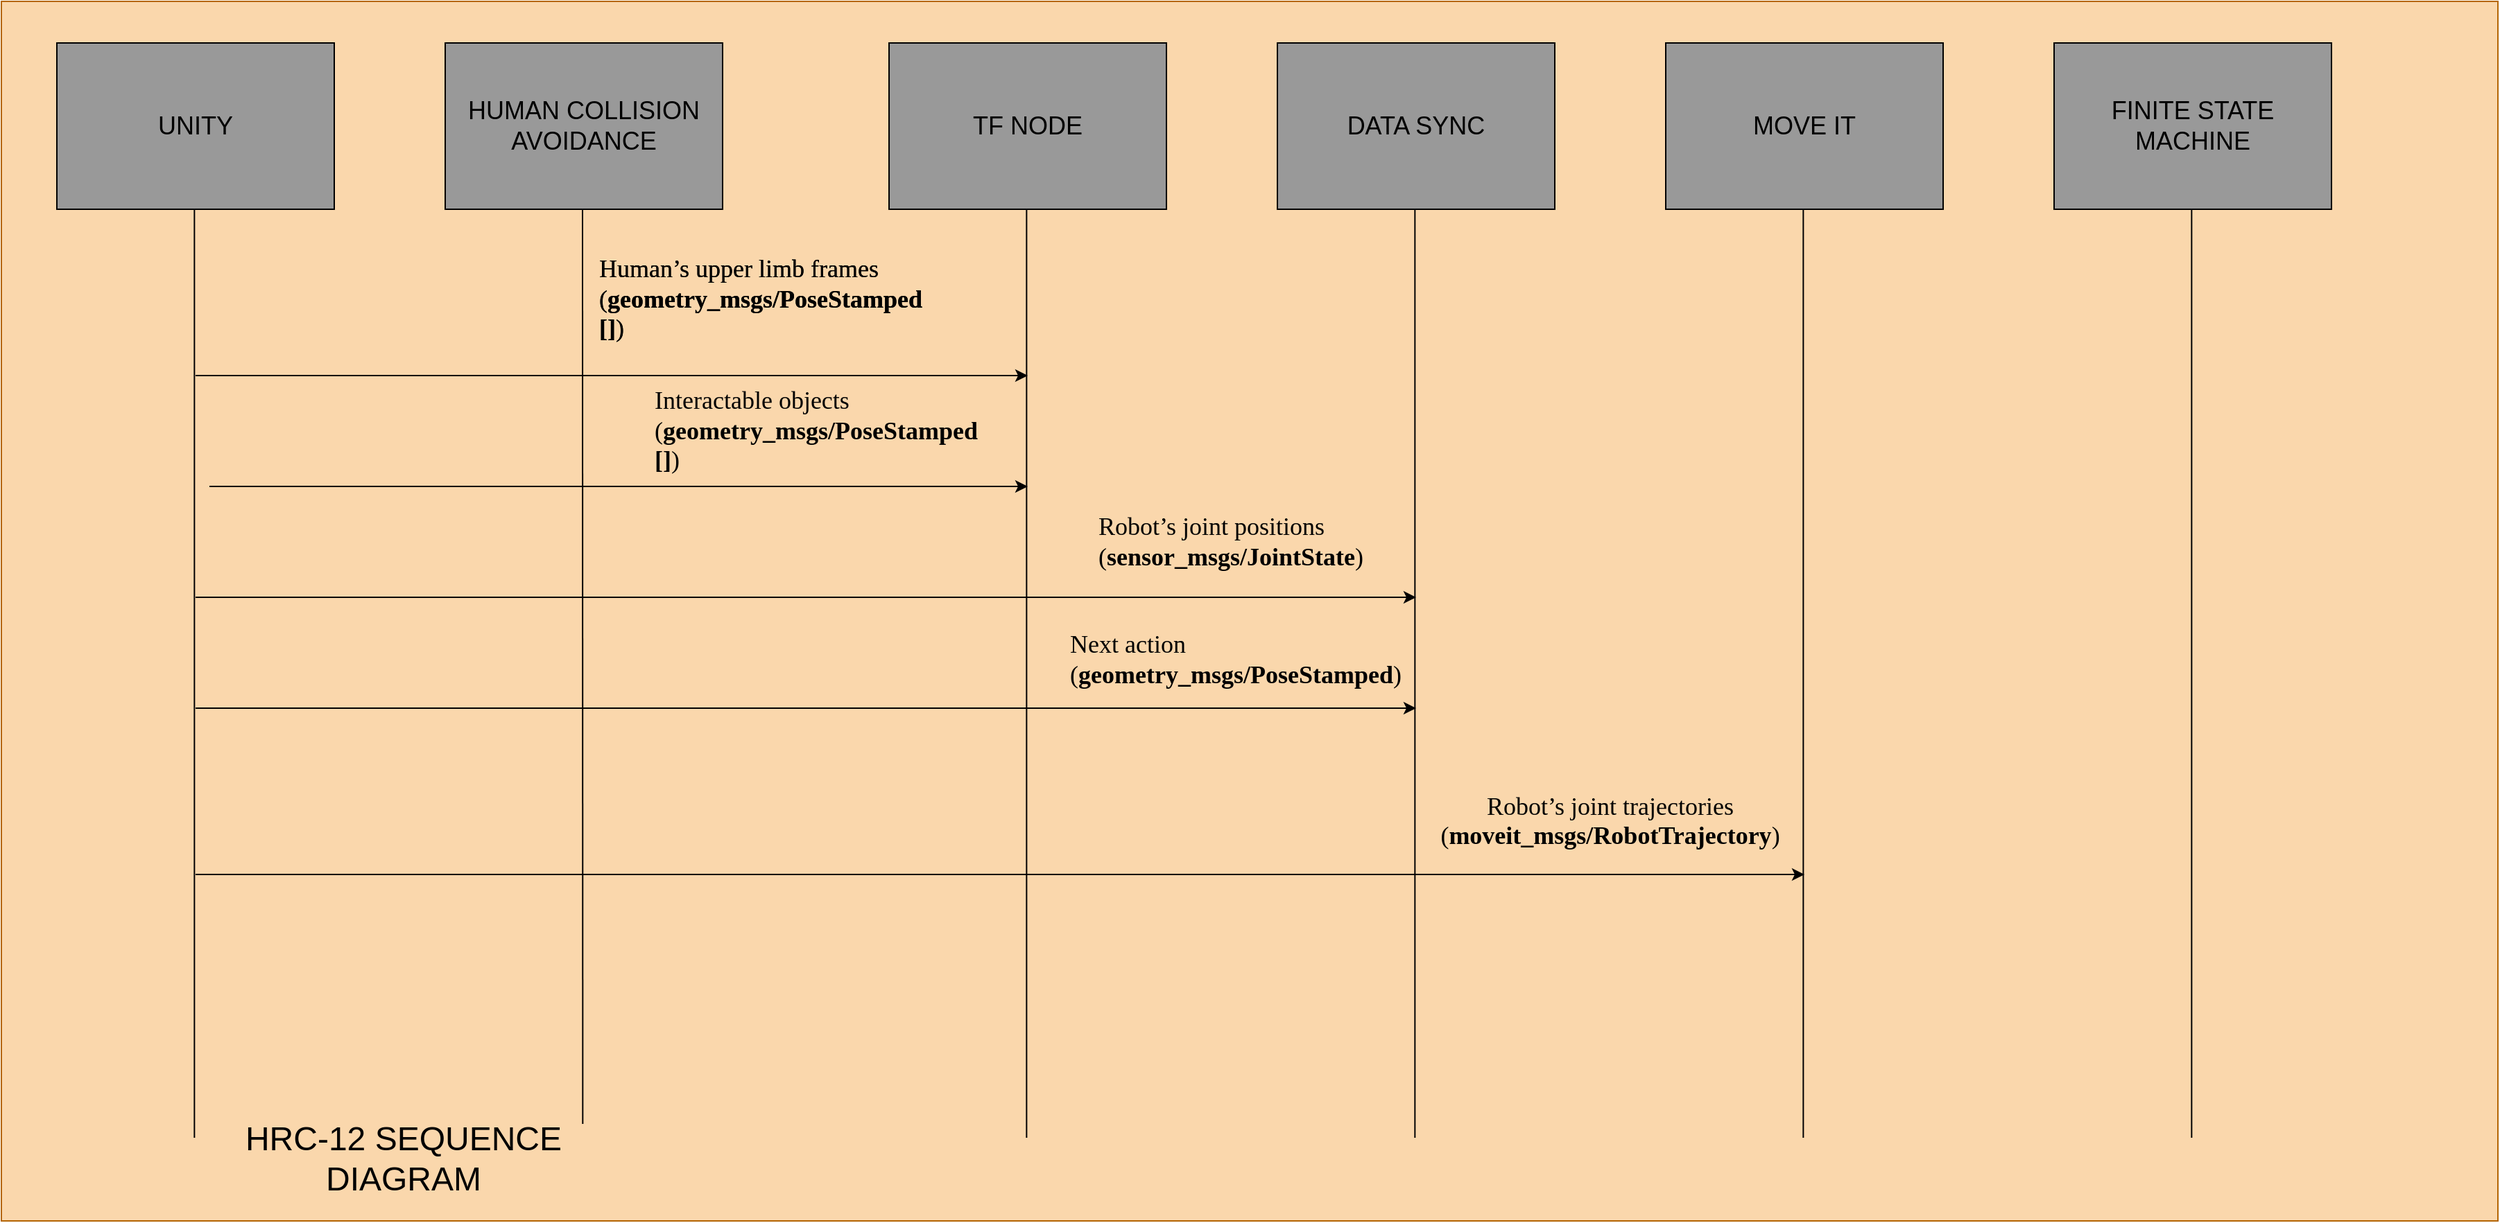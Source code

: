 <mxfile version="14.7.2" type="github">
  <diagram name="Page-1" id="13e1069c-82ec-6db2-03f1-153e76fe0fe0">
    <mxGraphModel dx="2830" dy="1032" grid="1" gridSize="10" guides="1" tooltips="1" connect="1" arrows="1" fold="1" page="1" pageScale="1" pageWidth="1100" pageHeight="850" background="none" math="0" shadow="0">
      <root>
        <mxCell id="0" />
        <mxCell id="1" parent="0" />
        <mxCell id="t7-XMpVzIaBx_4DzY6IZ-27" value="" style="rounded=0;whiteSpace=wrap;html=1;strokeColor=#b46504;fillColor=#fad7ac;" parent="1" vertex="1">
          <mxGeometry x="-240" y="10" width="1800" height="880" as="geometry" />
        </mxCell>
        <mxCell id="t7-XMpVzIaBx_4DzY6IZ-3" value="&lt;font style=&quot;font-size: 18px&quot;&gt;TF NODE&lt;/font&gt;" style="rounded=0;whiteSpace=wrap;html=1;fillColor=#999999;" parent="1" vertex="1">
          <mxGeometry x="400" y="40" width="200" height="120" as="geometry" />
        </mxCell>
        <mxCell id="t7-XMpVzIaBx_4DzY6IZ-5" value="&lt;font style=&quot;font-size: 18px&quot;&gt;DATA SYNC&lt;/font&gt;" style="rounded=0;whiteSpace=wrap;html=1;fillColor=#999999;" parent="1" vertex="1">
          <mxGeometry x="680" y="40" width="200" height="120" as="geometry" />
        </mxCell>
        <mxCell id="t7-XMpVzIaBx_4DzY6IZ-6" value="&lt;font style=&quot;font-size: 18px&quot;&gt;MOVE IT&lt;/font&gt;" style="rounded=0;whiteSpace=wrap;html=1;fillColor=#999999;" parent="1" vertex="1">
          <mxGeometry x="960" y="40" width="200" height="120" as="geometry" />
        </mxCell>
        <mxCell id="t7-XMpVzIaBx_4DzY6IZ-10" value="" style="endArrow=none;html=1;entryX=0.5;entryY=1;entryDx=0;entryDy=0;" parent="1" edge="1">
          <mxGeometry width="50" height="50" relative="1" as="geometry">
            <mxPoint x="499.17" y="830.0" as="sourcePoint" />
            <mxPoint x="499.17" y="160" as="targetPoint" />
          </mxGeometry>
        </mxCell>
        <mxCell id="t7-XMpVzIaBx_4DzY6IZ-12" value="" style="endArrow=none;html=1;entryX=0.5;entryY=1;entryDx=0;entryDy=0;" parent="1" edge="1">
          <mxGeometry width="50" height="50" relative="1" as="geometry">
            <mxPoint x="779.17" y="830.0" as="sourcePoint" />
            <mxPoint x="779.17" y="160" as="targetPoint" />
          </mxGeometry>
        </mxCell>
        <mxCell id="t7-XMpVzIaBx_4DzY6IZ-13" value="" style="endArrow=none;html=1;entryX=0.5;entryY=1;entryDx=0;entryDy=0;" parent="1" edge="1">
          <mxGeometry width="50" height="50" relative="1" as="geometry">
            <mxPoint x="1059.17" y="830.0" as="sourcePoint" />
            <mxPoint x="1059.17" y="160" as="targetPoint" />
          </mxGeometry>
        </mxCell>
        <mxCell id="t7-XMpVzIaBx_4DzY6IZ-15" value="&lt;font style=&quot;font-size: 18px&quot;&gt;UNITY&lt;/font&gt;" style="rounded=0;whiteSpace=wrap;html=1;fillColor=#999999;" parent="1" vertex="1">
          <mxGeometry x="-200" y="40" width="200" height="120" as="geometry" />
        </mxCell>
        <mxCell id="t7-XMpVzIaBx_4DzY6IZ-16" value="" style="endArrow=none;html=1;entryX=0.5;entryY=1;entryDx=0;entryDy=0;" parent="1" edge="1">
          <mxGeometry width="50" height="50" relative="1" as="geometry">
            <mxPoint x="-100.83" y="830.0" as="sourcePoint" />
            <mxPoint x="-100.83" y="160" as="targetPoint" />
          </mxGeometry>
        </mxCell>
        <mxCell id="t7-XMpVzIaBx_4DzY6IZ-17" value="" style="endArrow=classic;html=1;" parent="1" edge="1">
          <mxGeometry width="50" height="50" relative="1" as="geometry">
            <mxPoint x="-100" y="280" as="sourcePoint" />
            <mxPoint x="500" y="280" as="targetPoint" />
          </mxGeometry>
        </mxCell>
        <mxCell id="t7-XMpVzIaBx_4DzY6IZ-18" value="" style="endArrow=classic;html=1;" parent="1" edge="1">
          <mxGeometry width="50" height="50" relative="1" as="geometry">
            <mxPoint x="-90" y="360" as="sourcePoint" />
            <mxPoint x="500" y="360" as="targetPoint" />
          </mxGeometry>
        </mxCell>
        <mxCell id="t7-XMpVzIaBx_4DzY6IZ-19" value="&lt;p style=&quot;margin-top: 0pt ; margin-bottom: 0pt ; margin-left: 0in ; text-align: left ; direction: ltr ; unicode-bidi: embed ; word-break: normal&quot;&gt;&lt;font style=&quot;font-size: 18px&quot;&gt;&lt;span style=&quot;font-family: &amp;#34;calibri&amp;#34;&quot;&gt;Human’s upper limb frames (&lt;/span&gt;&lt;span style=&quot;font-family: &amp;#34;calibri&amp;#34; ; font-weight: bold&quot;&gt;geometry_msgs&lt;/span&gt;&lt;span style=&quot;font-family: &amp;#34;calibri&amp;#34; ; font-weight: bold&quot;&gt;/&lt;/span&gt;&lt;span style=&quot;font-family: &amp;#34;calibri&amp;#34; ; font-weight: bold&quot;&gt;PoseStamped&lt;/span&gt;&lt;span style=&quot;font-family: &amp;#34;calibri&amp;#34; ; font-weight: bold&quot;&gt;&lt;br&gt;[]&lt;/span&gt;&lt;span style=&quot;font-family: &amp;#34;calibri&amp;#34;&quot;&gt;)&lt;/span&gt;&lt;/font&gt;&lt;/p&gt;" style="text;html=1;strokeColor=none;fillColor=none;align=center;verticalAlign=middle;whiteSpace=wrap;rounded=0;" parent="1" vertex="1">
          <mxGeometry x="190" y="170" width="260" height="110" as="geometry" />
        </mxCell>
        <mxCell id="t7-XMpVzIaBx_4DzY6IZ-21" value="" style="endArrow=classic;html=1;" parent="1" edge="1">
          <mxGeometry width="50" height="50" relative="1" as="geometry">
            <mxPoint x="-100" y="440" as="sourcePoint" />
            <mxPoint x="780" y="440" as="targetPoint" />
          </mxGeometry>
        </mxCell>
        <mxCell id="t7-XMpVzIaBx_4DzY6IZ-22" value="&lt;p style=&quot;margin-top: 0pt ; margin-bottom: 0pt ; margin-left: 0in ; text-align: left ; direction: ltr ; unicode-bidi: embed ; word-break: normal&quot;&gt;&lt;font style=&quot;font-size: 18px&quot;&gt;&lt;span style=&quot;font-family: &amp;#34;calibri&amp;#34;&quot;&gt;Robot’s joint positions (&lt;/span&gt;&lt;span style=&quot;font-family: &amp;#34;calibri&amp;#34; ; font-weight: bold&quot;&gt;sensor_msgs&lt;/span&gt;&lt;span style=&quot;font-family: &amp;#34;calibri&amp;#34; ; font-weight: bold&quot;&gt;/&lt;/span&gt;&lt;span style=&quot;font-family: &amp;#34;calibri&amp;#34; ; font-weight: bold&quot;&gt;JointState&lt;/span&gt;&lt;span style=&quot;font-family: &amp;#34;calibri&amp;#34;&quot;&gt;)&lt;/span&gt;&lt;/font&gt;&lt;/p&gt;" style="text;html=1;strokeColor=none;fillColor=none;align=center;verticalAlign=middle;whiteSpace=wrap;rounded=0;" parent="1" vertex="1">
          <mxGeometry x="550" y="360" width="220" height="80" as="geometry" />
        </mxCell>
        <mxCell id="t7-XMpVzIaBx_4DzY6IZ-23" value="" style="endArrow=classic;html=1;" parent="1" edge="1">
          <mxGeometry width="50" height="50" relative="1" as="geometry">
            <mxPoint x="-100" y="520" as="sourcePoint" />
            <mxPoint x="780" y="520" as="targetPoint" />
          </mxGeometry>
        </mxCell>
        <mxCell id="t7-XMpVzIaBx_4DzY6IZ-24" value="&lt;p style=&quot;margin-top: 0pt ; margin-bottom: 0pt ; margin-left: 0in ; text-align: left ; direction: ltr ; unicode-bidi: embed ; word-break: normal&quot;&gt;&lt;font style=&quot;font-size: 18px&quot;&gt;&lt;span style=&quot;font-family: &amp;#34;calibri&amp;#34;&quot;&gt;Next action (&lt;/span&gt;&lt;span style=&quot;font-family: &amp;#34;calibri&amp;#34; ; font-weight: bold&quot;&gt;geometry_msgs&lt;/span&gt;&lt;span style=&quot;font-family: &amp;#34;calibri&amp;#34; ; font-weight: bold&quot;&gt;/&lt;/span&gt;&lt;span style=&quot;font-family: &amp;#34;calibri&amp;#34; ; font-weight: bold&quot;&gt;PoseStamped&lt;/span&gt;&lt;span style=&quot;font-family: &amp;#34;calibri&amp;#34;&quot;&gt;)&lt;/span&gt;&lt;/font&gt;&lt;/p&gt;" style="text;html=1;strokeColor=none;fillColor=none;align=center;verticalAlign=middle;whiteSpace=wrap;rounded=0;" parent="1" vertex="1">
          <mxGeometry x="530" y="460" width="240" height="50" as="geometry" />
        </mxCell>
        <mxCell id="t7-XMpVzIaBx_4DzY6IZ-25" value="" style="endArrow=classic;html=1;" parent="1" edge="1">
          <mxGeometry width="50" height="50" relative="1" as="geometry">
            <mxPoint x="-100" y="640" as="sourcePoint" />
            <mxPoint x="1060" y="640" as="targetPoint" />
          </mxGeometry>
        </mxCell>
        <mxCell id="t7-XMpVzIaBx_4DzY6IZ-26" value="&lt;font style=&quot;font-size: 18px&quot;&gt;&lt;br&gt;&lt;br&gt;&lt;br&gt;&lt;br&gt;&lt;span style=&quot;text-align: left ; font-family: &amp;#34;calibri&amp;#34;&quot;&gt;&lt;br&gt;&lt;br&gt;Robot’s joint trajectories (&lt;/span&gt;&lt;span style=&quot;text-align: left ; font-family: &amp;#34;calibri&amp;#34; ; font-weight: bold&quot;&gt;moveit_msgs&lt;/span&gt;&lt;span style=&quot;text-align: left ; font-family: &amp;#34;calibri&amp;#34; ; font-weight: bold&quot;&gt;/&lt;/span&gt;&lt;span style=&quot;text-align: left ; font-family: &amp;#34;calibri&amp;#34; ; font-weight: bold&quot;&gt;RobotTrajectory&lt;/span&gt;&lt;span style=&quot;text-align: left ; font-family: &amp;#34;calibri&amp;#34;&quot;&gt;)&lt;/span&gt;&lt;br&gt;&lt;br&gt;&lt;br&gt;&lt;br&gt;&lt;br&gt;&lt;/font&gt;" style="text;html=1;strokeColor=none;fillColor=none;align=center;verticalAlign=middle;whiteSpace=wrap;rounded=0;" parent="1" vertex="1">
          <mxGeometry x="800" y="540" width="240" height="80" as="geometry" />
        </mxCell>
        <mxCell id="t7-XMpVzIaBx_4DzY6IZ-28" value="&lt;font style=&quot;font-size: 24px&quot;&gt;HRC-12 SEQUENCE DIAGRAM&lt;/font&gt;" style="text;html=1;strokeColor=none;fillColor=none;align=center;verticalAlign=middle;whiteSpace=wrap;rounded=0;" parent="1" vertex="1">
          <mxGeometry x="-70" y="810" width="240" height="70" as="geometry" />
        </mxCell>
        <mxCell id="0IMzSZd_7ckKA1A_4pC--3" value="&lt;font style=&quot;font-size: 18px&quot;&gt;FINITE STATE MACHINE&lt;/font&gt;" style="rounded=0;whiteSpace=wrap;html=1;fillColor=#999999;" vertex="1" parent="1">
          <mxGeometry x="1240" y="40" width="200" height="120" as="geometry" />
        </mxCell>
        <mxCell id="0IMzSZd_7ckKA1A_4pC--5" value="&lt;font style=&quot;font-size: 18px&quot;&gt;HUMAN COLLISION AVOIDANCE&lt;/font&gt;" style="rounded=0;whiteSpace=wrap;html=1;fillColor=#999999;" vertex="1" parent="1">
          <mxGeometry x="80" y="40" width="200" height="120" as="geometry" />
        </mxCell>
        <mxCell id="0IMzSZd_7ckKA1A_4pC--6" value="&lt;p style=&quot;margin-top: 0pt ; margin-bottom: 0pt ; margin-left: 0in ; text-align: left ; direction: ltr ; unicode-bidi: embed ; word-break: normal&quot;&gt;&lt;font style=&quot;font-size: 18px&quot;&gt;&lt;span style=&quot;font-family: &amp;#34;calibri&amp;#34;&quot;&gt;Human’s upper limb frames (&lt;/span&gt;&lt;span style=&quot;font-family: &amp;#34;calibri&amp;#34; ; font-weight: bold&quot;&gt;geometry_msgs&lt;/span&gt;&lt;span style=&quot;font-family: &amp;#34;calibri&amp;#34; ; font-weight: bold&quot;&gt;/&lt;/span&gt;&lt;span style=&quot;font-family: &amp;#34;calibri&amp;#34; ; font-weight: bold&quot;&gt;PoseStamped&lt;/span&gt;&lt;span style=&quot;font-family: &amp;#34;calibri&amp;#34; ; font-weight: bold&quot;&gt;&lt;br&gt;[]&lt;/span&gt;&lt;span style=&quot;font-family: &amp;#34;calibri&amp;#34;&quot;&gt;)&lt;/span&gt;&lt;/font&gt;&lt;/p&gt;" style="text;html=1;strokeColor=none;fillColor=none;align=center;verticalAlign=middle;whiteSpace=wrap;rounded=0;" vertex="1" parent="1">
          <mxGeometry x="190" y="170" width="260" height="110" as="geometry" />
        </mxCell>
        <mxCell id="0IMzSZd_7ckKA1A_4pC--7" value="&lt;p style=&quot;margin-top: 0pt ; margin-bottom: 0pt ; margin-left: 0in ; text-align: left ; direction: ltr ; unicode-bidi: embed ; word-break: normal&quot;&gt;&lt;font style=&quot;font-size: 18px&quot;&gt;&lt;span style=&quot;font-family: &amp;#34;calibri&amp;#34;&quot;&gt;Interactable objects (&lt;/span&gt;&lt;span style=&quot;font-family: &amp;#34;calibri&amp;#34; ; font-weight: bold&quot;&gt;geometry_msgs&lt;/span&gt;&lt;span style=&quot;font-family: &amp;#34;calibri&amp;#34; ; font-weight: bold&quot;&gt;/&lt;/span&gt;&lt;span style=&quot;font-family: &amp;#34;calibri&amp;#34; ; font-weight: bold&quot;&gt;PoseStamped&lt;/span&gt;&lt;span style=&quot;font-family: &amp;#34;calibri&amp;#34; ; font-weight: bold&quot;&gt;&lt;br&gt;[]&lt;/span&gt;&lt;span style=&quot;font-family: &amp;#34;calibri&amp;#34;&quot;&gt;)&lt;/span&gt;&lt;/font&gt;&lt;/p&gt;" style="text;html=1;strokeColor=none;fillColor=none;align=center;verticalAlign=middle;whiteSpace=wrap;rounded=0;" vertex="1" parent="1">
          <mxGeometry x="230" y="290" width="250" height="60" as="geometry" />
        </mxCell>
        <mxCell id="0IMzSZd_7ckKA1A_4pC--8" value="" style="endArrow=none;html=1;" edge="1" parent="1">
          <mxGeometry width="50" height="50" relative="1" as="geometry">
            <mxPoint x="179.17" y="820.0" as="sourcePoint" />
            <mxPoint x="179" y="160" as="targetPoint" />
          </mxGeometry>
        </mxCell>
        <mxCell id="0IMzSZd_7ckKA1A_4pC--29" value="" style="endArrow=none;html=1;entryX=0.5;entryY=1;entryDx=0;entryDy=0;" edge="1" parent="1">
          <mxGeometry width="50" height="50" relative="1" as="geometry">
            <mxPoint x="1339.17" y="830.0" as="sourcePoint" />
            <mxPoint x="1339.17" y="160" as="targetPoint" />
          </mxGeometry>
        </mxCell>
      </root>
    </mxGraphModel>
  </diagram>
</mxfile>
